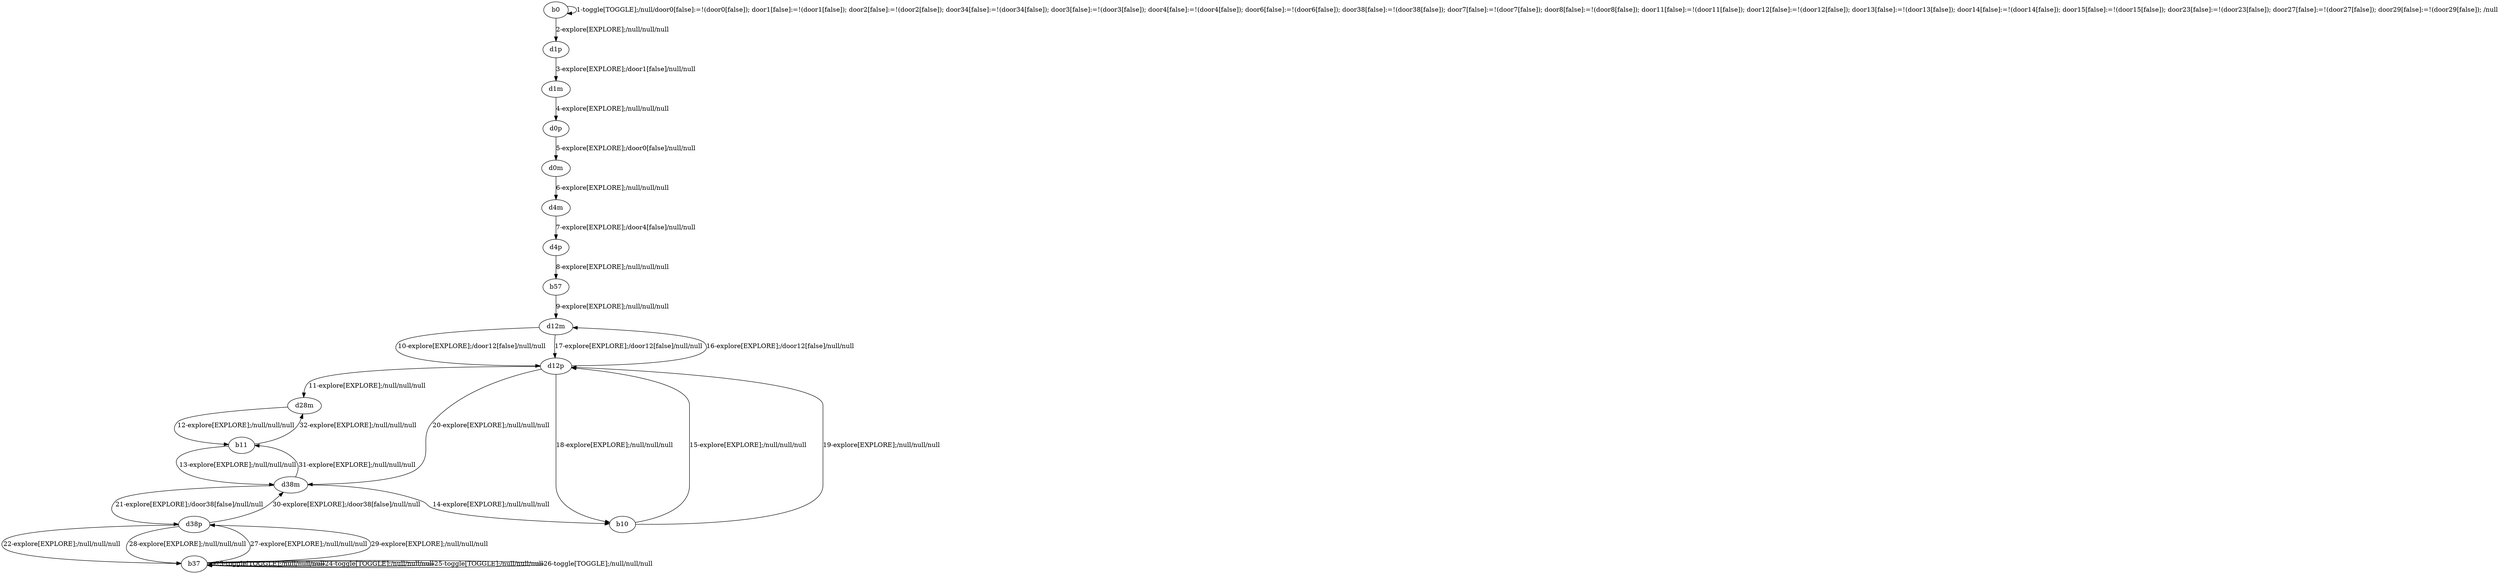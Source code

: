 # Total number of goals covered by this test: 8
# d38m --> b11
# d12p --> b10
# d38m --> d38p
# b37 --> b37
# d38p --> b37
# b10 --> d12p
# b37 --> d38p
# d38p --> d38m

digraph g {
"b0" -> "b0" [label = "1-toggle[TOGGLE];/null/door0[false]:=!(door0[false]); door1[false]:=!(door1[false]); door2[false]:=!(door2[false]); door34[false]:=!(door34[false]); door3[false]:=!(door3[false]); door4[false]:=!(door4[false]); door6[false]:=!(door6[false]); door38[false]:=!(door38[false]); door7[false]:=!(door7[false]); door8[false]:=!(door8[false]); door11[false]:=!(door11[false]); door12[false]:=!(door12[false]); door13[false]:=!(door13[false]); door14[false]:=!(door14[false]); door15[false]:=!(door15[false]); door23[false]:=!(door23[false]); door27[false]:=!(door27[false]); door29[false]:=!(door29[false]); /null"];
"b0" -> "d1p" [label = "2-explore[EXPLORE];/null/null/null"];
"d1p" -> "d1m" [label = "3-explore[EXPLORE];/door1[false]/null/null"];
"d1m" -> "d0p" [label = "4-explore[EXPLORE];/null/null/null"];
"d0p" -> "d0m" [label = "5-explore[EXPLORE];/door0[false]/null/null"];
"d0m" -> "d4m" [label = "6-explore[EXPLORE];/null/null/null"];
"d4m" -> "d4p" [label = "7-explore[EXPLORE];/door4[false]/null/null"];
"d4p" -> "b57" [label = "8-explore[EXPLORE];/null/null/null"];
"b57" -> "d12m" [label = "9-explore[EXPLORE];/null/null/null"];
"d12m" -> "d12p" [label = "10-explore[EXPLORE];/door12[false]/null/null"];
"d12p" -> "d28m" [label = "11-explore[EXPLORE];/null/null/null"];
"d28m" -> "b11" [label = "12-explore[EXPLORE];/null/null/null"];
"b11" -> "d38m" [label = "13-explore[EXPLORE];/null/null/null"];
"d38m" -> "b10" [label = "14-explore[EXPLORE];/null/null/null"];
"b10" -> "d12p" [label = "15-explore[EXPLORE];/null/null/null"];
"d12p" -> "d12m" [label = "16-explore[EXPLORE];/door12[false]/null/null"];
"d12m" -> "d12p" [label = "17-explore[EXPLORE];/door12[false]/null/null"];
"d12p" -> "b10" [label = "18-explore[EXPLORE];/null/null/null"];
"b10" -> "d12p" [label = "19-explore[EXPLORE];/null/null/null"];
"d12p" -> "d38m" [label = "20-explore[EXPLORE];/null/null/null"];
"d38m" -> "d38p" [label = "21-explore[EXPLORE];/door38[false]/null/null"];
"d38p" -> "b37" [label = "22-explore[EXPLORE];/null/null/null"];
"b37" -> "b37" [label = "23-toggle[TOGGLE];/null/null/null"];
"b37" -> "b37" [label = "24-toggle[TOGGLE];/null/null/null"];
"b37" -> "b37" [label = "25-toggle[TOGGLE];/null/null/null"];
"b37" -> "b37" [label = "26-toggle[TOGGLE];/null/null/null"];
"b37" -> "d38p" [label = "27-explore[EXPLORE];/null/null/null"];
"d38p" -> "b37" [label = "28-explore[EXPLORE];/null/null/null"];
"b37" -> "d38p" [label = "29-explore[EXPLORE];/null/null/null"];
"d38p" -> "d38m" [label = "30-explore[EXPLORE];/door38[false]/null/null"];
"d38m" -> "b11" [label = "31-explore[EXPLORE];/null/null/null"];
"b11" -> "d28m" [label = "32-explore[EXPLORE];/null/null/null"];
}